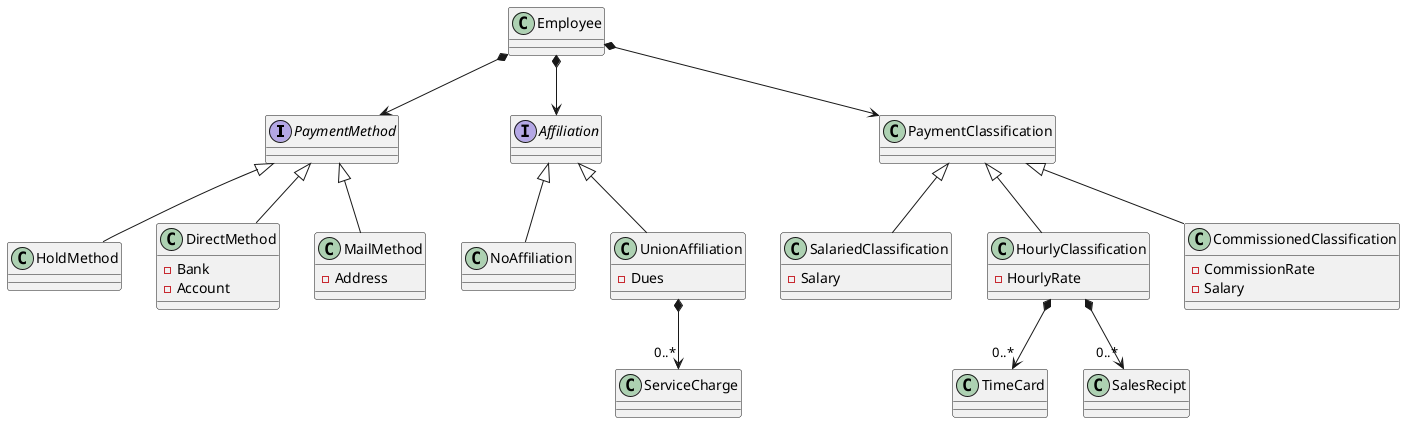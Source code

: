 @startuml

interface PaymentMethod
interface Affiliation

Employee *--> PaymentClassification
PaymentClassification <|-- SalariedClassification
PaymentClassification <|-- HourlyClassification
PaymentClassification <|-- CommissionedClassification
HourlyClassification *-->"0..*" TimeCard
HourlyClassification *-->"0..*" SalesRecipt

Employee *--> PaymentMethod
PaymentMethod <|-- HoldMethod
PaymentMethod <|-- DirectMethod
PaymentMethod <|-- MailMethod

Employee *--> Affiliation
Affiliation <|-- NoAffiliation
Affiliation <|-- UnionAffiliation
UnionAffiliation *-->"0..*" ServiceCharge

class SalariedClassification {
 - Salary
}

class HourlyClassification {
- HourlyRate
}


class CommissionedClassification {
- CommissionRate
- Salary
}

class DirectMethod {
- Bank
- Account
}

class MailMethod {
- Address
}

class UnionAffiliation {
- Dues
}

@enduml